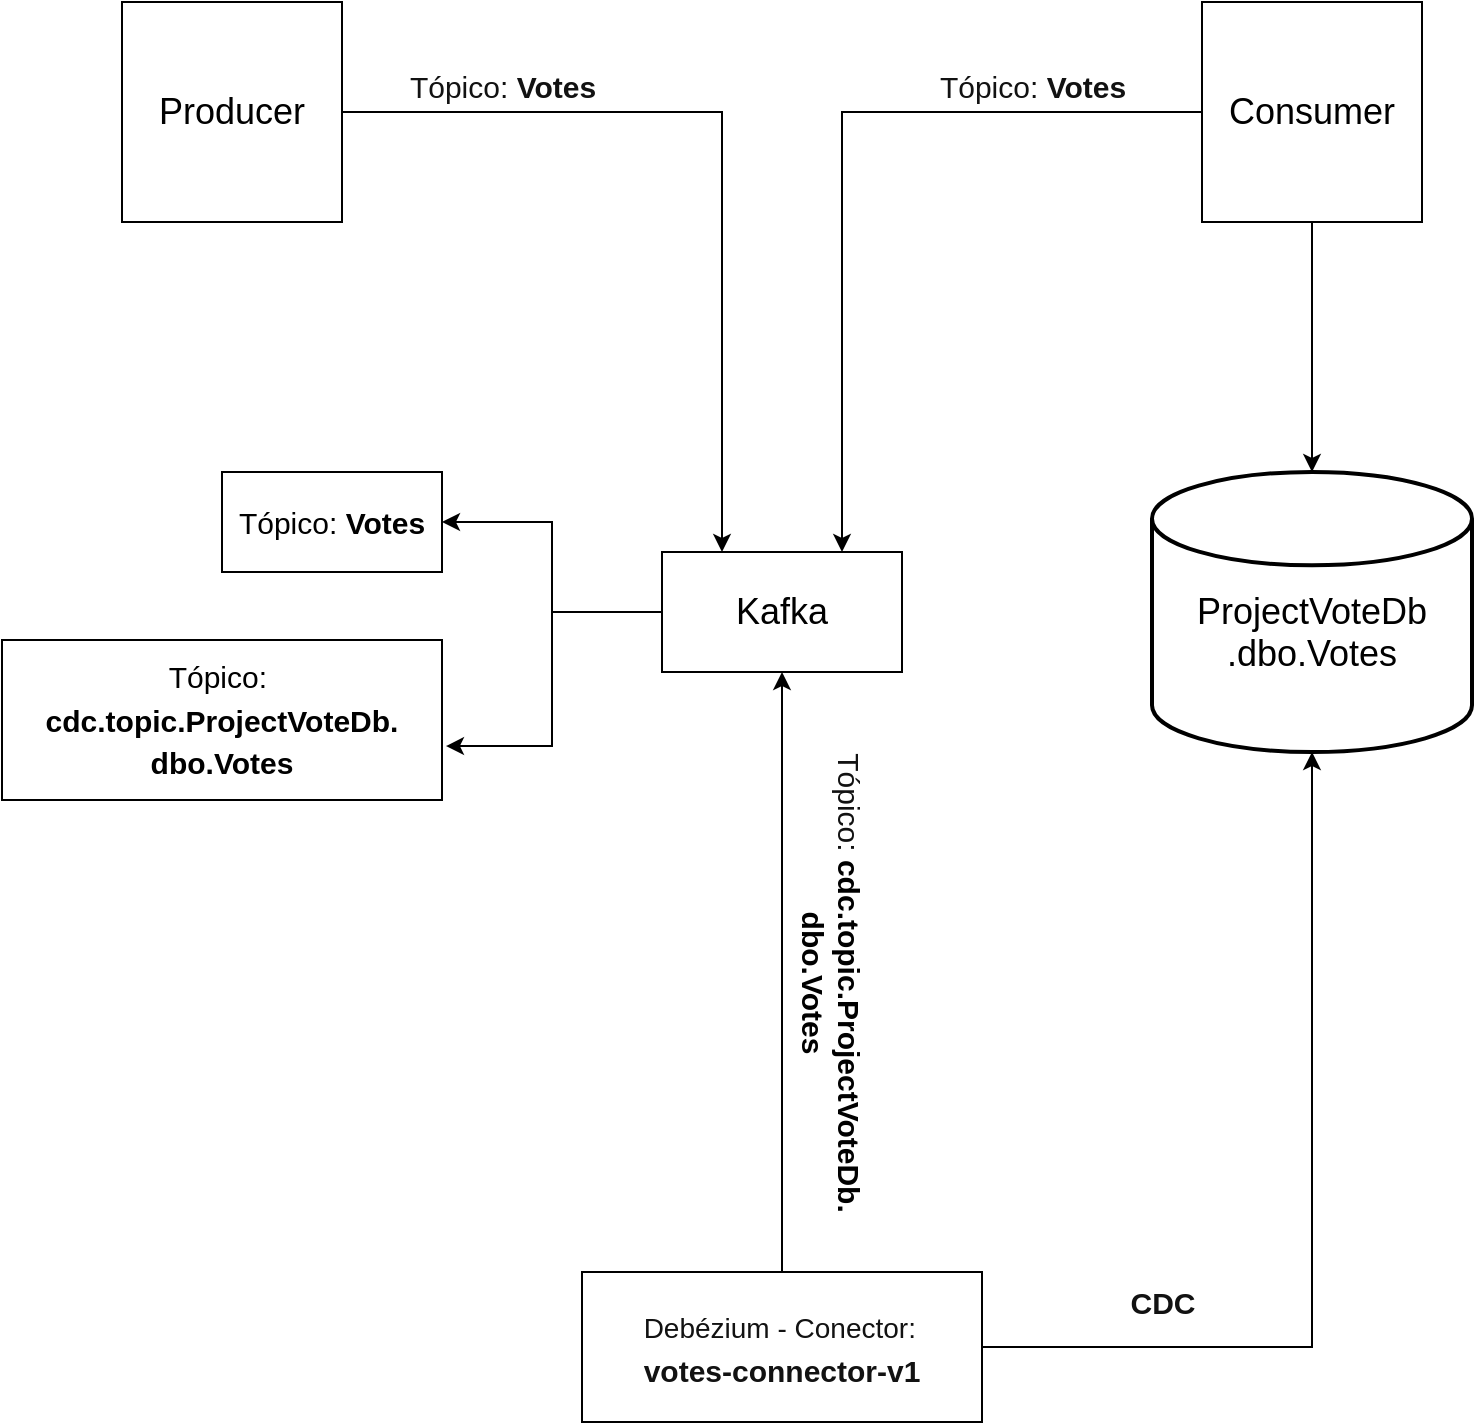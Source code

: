 <mxfile version="20.6.2" type="device"><diagram id="QhPYtajnpxwink_OWYmM" name="Página-1"><mxGraphModel dx="1673" dy="1029" grid="1" gridSize="10" guides="1" tooltips="1" connect="1" arrows="1" fold="1" page="1" pageScale="1" pageWidth="1169" pageHeight="827" math="0" shadow="0"><root><mxCell id="0"/><mxCell id="1" parent="0"/><mxCell id="qoV1ZAHYXGu4GSRVL2Kt-19" style="edgeStyle=orthogonalEdgeStyle;rounded=0;orthogonalLoop=1;jettySize=auto;html=1;entryX=0.25;entryY=0;entryDx=0;entryDy=0;fontSize=15;fontColor=#121212;" edge="1" parent="1" source="qoV1ZAHYXGu4GSRVL2Kt-1" target="qoV1ZAHYXGu4GSRVL2Kt-11"><mxGeometry relative="1" as="geometry"/></mxCell><mxCell id="qoV1ZAHYXGu4GSRVL2Kt-1" value="&lt;font style=&quot;font-size: 18px;&quot;&gt;Producer&lt;/font&gt;" style="whiteSpace=wrap;html=1;aspect=fixed;" vertex="1" parent="1"><mxGeometry x="277" y="59" width="110" height="110" as="geometry"/></mxCell><mxCell id="qoV1ZAHYXGu4GSRVL2Kt-7" style="edgeStyle=orthogonalEdgeStyle;rounded=0;orthogonalLoop=1;jettySize=auto;html=1;fontSize=18;" edge="1" parent="1" source="qoV1ZAHYXGu4GSRVL2Kt-4" target="qoV1ZAHYXGu4GSRVL2Kt-6"><mxGeometry relative="1" as="geometry"/></mxCell><mxCell id="qoV1ZAHYXGu4GSRVL2Kt-14" style="edgeStyle=orthogonalEdgeStyle;rounded=0;orthogonalLoop=1;jettySize=auto;html=1;entryX=0.75;entryY=0;entryDx=0;entryDy=0;fontSize=15;" edge="1" parent="1" source="qoV1ZAHYXGu4GSRVL2Kt-4" target="qoV1ZAHYXGu4GSRVL2Kt-11"><mxGeometry relative="1" as="geometry"/></mxCell><mxCell id="qoV1ZAHYXGu4GSRVL2Kt-4" value="&lt;font style=&quot;font-size: 18px;&quot;&gt;Consumer&lt;/font&gt;" style="whiteSpace=wrap;html=1;aspect=fixed;" vertex="1" parent="1"><mxGeometry x="817" y="59" width="110" height="110" as="geometry"/></mxCell><mxCell id="qoV1ZAHYXGu4GSRVL2Kt-6" value="&lt;br&gt;ProjectVoteDb&lt;br&gt;.dbo.Votes" style="strokeWidth=2;html=1;shape=mxgraph.flowchart.database;whiteSpace=wrap;fontSize=18;" vertex="1" parent="1"><mxGeometry x="792" y="294" width="160" height="140" as="geometry"/></mxCell><mxCell id="qoV1ZAHYXGu4GSRVL2Kt-9" value="" style="edgeStyle=orthogonalEdgeStyle;rounded=0;orthogonalLoop=1;jettySize=auto;html=1;fontSize=18;" edge="1" parent="1" source="qoV1ZAHYXGu4GSRVL2Kt-8" target="qoV1ZAHYXGu4GSRVL2Kt-6"><mxGeometry relative="1" as="geometry"/></mxCell><mxCell id="qoV1ZAHYXGu4GSRVL2Kt-18" style="edgeStyle=orthogonalEdgeStyle;rounded=0;orthogonalLoop=1;jettySize=auto;html=1;entryX=0.5;entryY=1;entryDx=0;entryDy=0;fontSize=15;fontColor=#121212;" edge="1" parent="1" source="qoV1ZAHYXGu4GSRVL2Kt-8" target="qoV1ZAHYXGu4GSRVL2Kt-11"><mxGeometry relative="1" as="geometry"/></mxCell><mxCell id="qoV1ZAHYXGu4GSRVL2Kt-8" value="&lt;div style=&quot;text-align: start;&quot;&gt;&lt;font color=&quot;#121212&quot;&gt;&lt;span style=&quot;font-size: 14px; background-color: initial;&quot;&gt;Debézium - Conector:&lt;/span&gt;&lt;/font&gt;&lt;/div&gt;&lt;div style=&quot;text-align: start;&quot;&gt;&lt;font size=&quot;1&quot; color=&quot;#121212&quot;&gt;&lt;span style=&quot;background-color: initial; font-size: 15px;&quot;&gt;&lt;b&gt;votes-connector-v1&lt;/b&gt;&lt;/span&gt;&lt;/font&gt;&lt;/div&gt;" style="rounded=0;whiteSpace=wrap;html=1;fontSize=18;" vertex="1" parent="1"><mxGeometry x="507" y="694" width="200" height="75" as="geometry"/></mxCell><mxCell id="qoV1ZAHYXGu4GSRVL2Kt-17" style="edgeStyle=orthogonalEdgeStyle;rounded=0;orthogonalLoop=1;jettySize=auto;html=1;fontSize=15;fontColor=#121212;exitX=0;exitY=0.5;exitDx=0;exitDy=0;" edge="1" parent="1" source="qoV1ZAHYXGu4GSRVL2Kt-11" target="qoV1ZAHYXGu4GSRVL2Kt-15"><mxGeometry relative="1" as="geometry"/></mxCell><mxCell id="qoV1ZAHYXGu4GSRVL2Kt-21" style="edgeStyle=orthogonalEdgeStyle;rounded=0;orthogonalLoop=1;jettySize=auto;html=1;entryX=1.009;entryY=0.663;entryDx=0;entryDy=0;entryPerimeter=0;fontSize=15;fontColor=#121212;" edge="1" parent="1" source="qoV1ZAHYXGu4GSRVL2Kt-11" target="qoV1ZAHYXGu4GSRVL2Kt-20"><mxGeometry relative="1" as="geometry"/></mxCell><mxCell id="qoV1ZAHYXGu4GSRVL2Kt-11" value="Kafka" style="rounded=0;whiteSpace=wrap;html=1;fontSize=18;" vertex="1" parent="1"><mxGeometry x="547" y="334" width="120" height="60" as="geometry"/></mxCell><mxCell id="qoV1ZAHYXGu4GSRVL2Kt-15" value="&lt;font style=&quot;font-size: 15px;&quot;&gt;Tópico: &lt;b&gt;Votes&lt;/b&gt;&lt;/font&gt;" style="rounded=0;whiteSpace=wrap;html=1;fontSize=18;" vertex="1" parent="1"><mxGeometry x="327" y="294" width="110" height="50" as="geometry"/></mxCell><mxCell id="qoV1ZAHYXGu4GSRVL2Kt-20" value="&lt;font style=&quot;font-size: 15px;&quot;&gt;Tópico:&amp;nbsp;&lt;br&gt;&lt;/font&gt;&lt;span style=&quot;font-size: 15px;&quot;&gt;&lt;b&gt;cdc.topic.ProjectVoteDb.&lt;br&gt;dbo.Votes&lt;/b&gt;&lt;/span&gt;" style="rounded=0;whiteSpace=wrap;html=1;fontSize=18;" vertex="1" parent="1"><mxGeometry x="217" y="378" width="220" height="80" as="geometry"/></mxCell><mxCell id="qoV1ZAHYXGu4GSRVL2Kt-23" value="Tópico: &lt;b&gt;Votes&lt;/b&gt;" style="text;html=1;align=center;verticalAlign=middle;resizable=0;points=[];autosize=1;strokeColor=none;fillColor=none;fontSize=15;fontColor=#121212;" vertex="1" parent="1"><mxGeometry x="407" y="86" width="120" height="30" as="geometry"/></mxCell><mxCell id="qoV1ZAHYXGu4GSRVL2Kt-24" value="Tópico: &lt;b&gt;Votes&lt;/b&gt;" style="text;html=1;align=center;verticalAlign=middle;resizable=0;points=[];autosize=1;strokeColor=none;fillColor=none;fontSize=15;fontColor=#121212;" vertex="1" parent="1"><mxGeometry x="672" y="86" width="120" height="30" as="geometry"/></mxCell><mxCell id="qoV1ZAHYXGu4GSRVL2Kt-25" value="&lt;b&gt;CDC&lt;/b&gt;" style="text;html=1;align=center;verticalAlign=middle;resizable=0;points=[];autosize=1;strokeColor=none;fillColor=none;fontSize=15;fontColor=#121212;" vertex="1" parent="1"><mxGeometry x="767" y="694" width="60" height="30" as="geometry"/></mxCell><mxCell id="qoV1ZAHYXGu4GSRVL2Kt-26" value="Tópico:&amp;nbsp;&lt;b style=&quot;color: rgb(0, 0, 0);&quot;&gt;cdc.topic.ProjectVoteDb.&lt;br&gt;dbo.Votes&lt;/b&gt;" style="text;html=1;align=center;verticalAlign=middle;resizable=0;points=[];autosize=1;strokeColor=none;fillColor=none;fontSize=15;fontColor=#121212;rotation=90;" vertex="1" parent="1"><mxGeometry x="507" y="524" width="250" height="50" as="geometry"/></mxCell></root></mxGraphModel></diagram></mxfile>